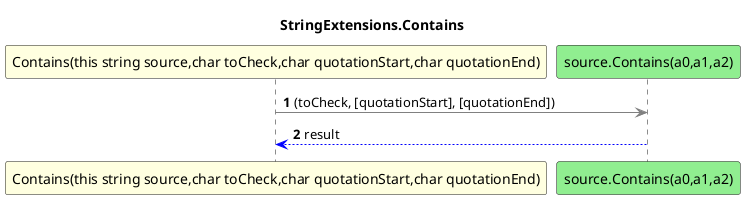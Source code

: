 @startuml StringExtensions.Contains
title StringExtensions.Contains
participant "Contains(this string source,char toCheck,char quotationStart,char quotationEnd)" as Contains_p0_p1_p2_p3 #LightYellow
participant "source.Contains(a0,a1,a2)" as source_Contains_a0_a1_a2 #LightGreen
autonumber
Contains_p0_p1_p2_p3 -[#grey]> source_Contains_a0_a1_a2 : (toCheck, [quotationStart], [quotationEnd])
source_Contains_a0_a1_a2 -[#blue]-> Contains_p0_p1_p2_p3 : result
@enduml
